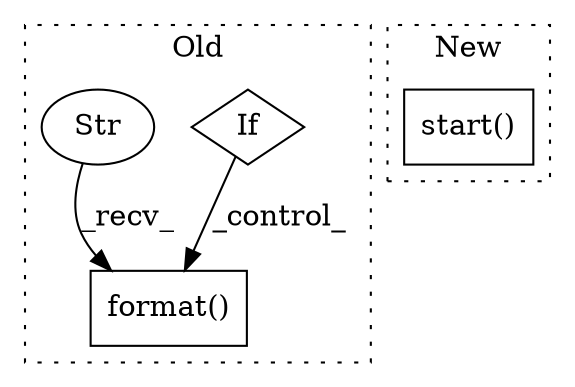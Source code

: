digraph G {
subgraph cluster0 {
1 [label="format()" a="75" s="2179" l="42" shape="box"];
3 [label="If" a="96" s="2134" l="3" shape="diamond"];
4 [label="Str" a="66" s="2179" l="14" shape="ellipse"];
label = "Old";
style="dotted";
}
subgraph cluster1 {
2 [label="start()" a="75" s="2472" l="19" shape="box"];
label = "New";
style="dotted";
}
3 -> 1 [label="_control_"];
4 -> 1 [label="_recv_"];
}
